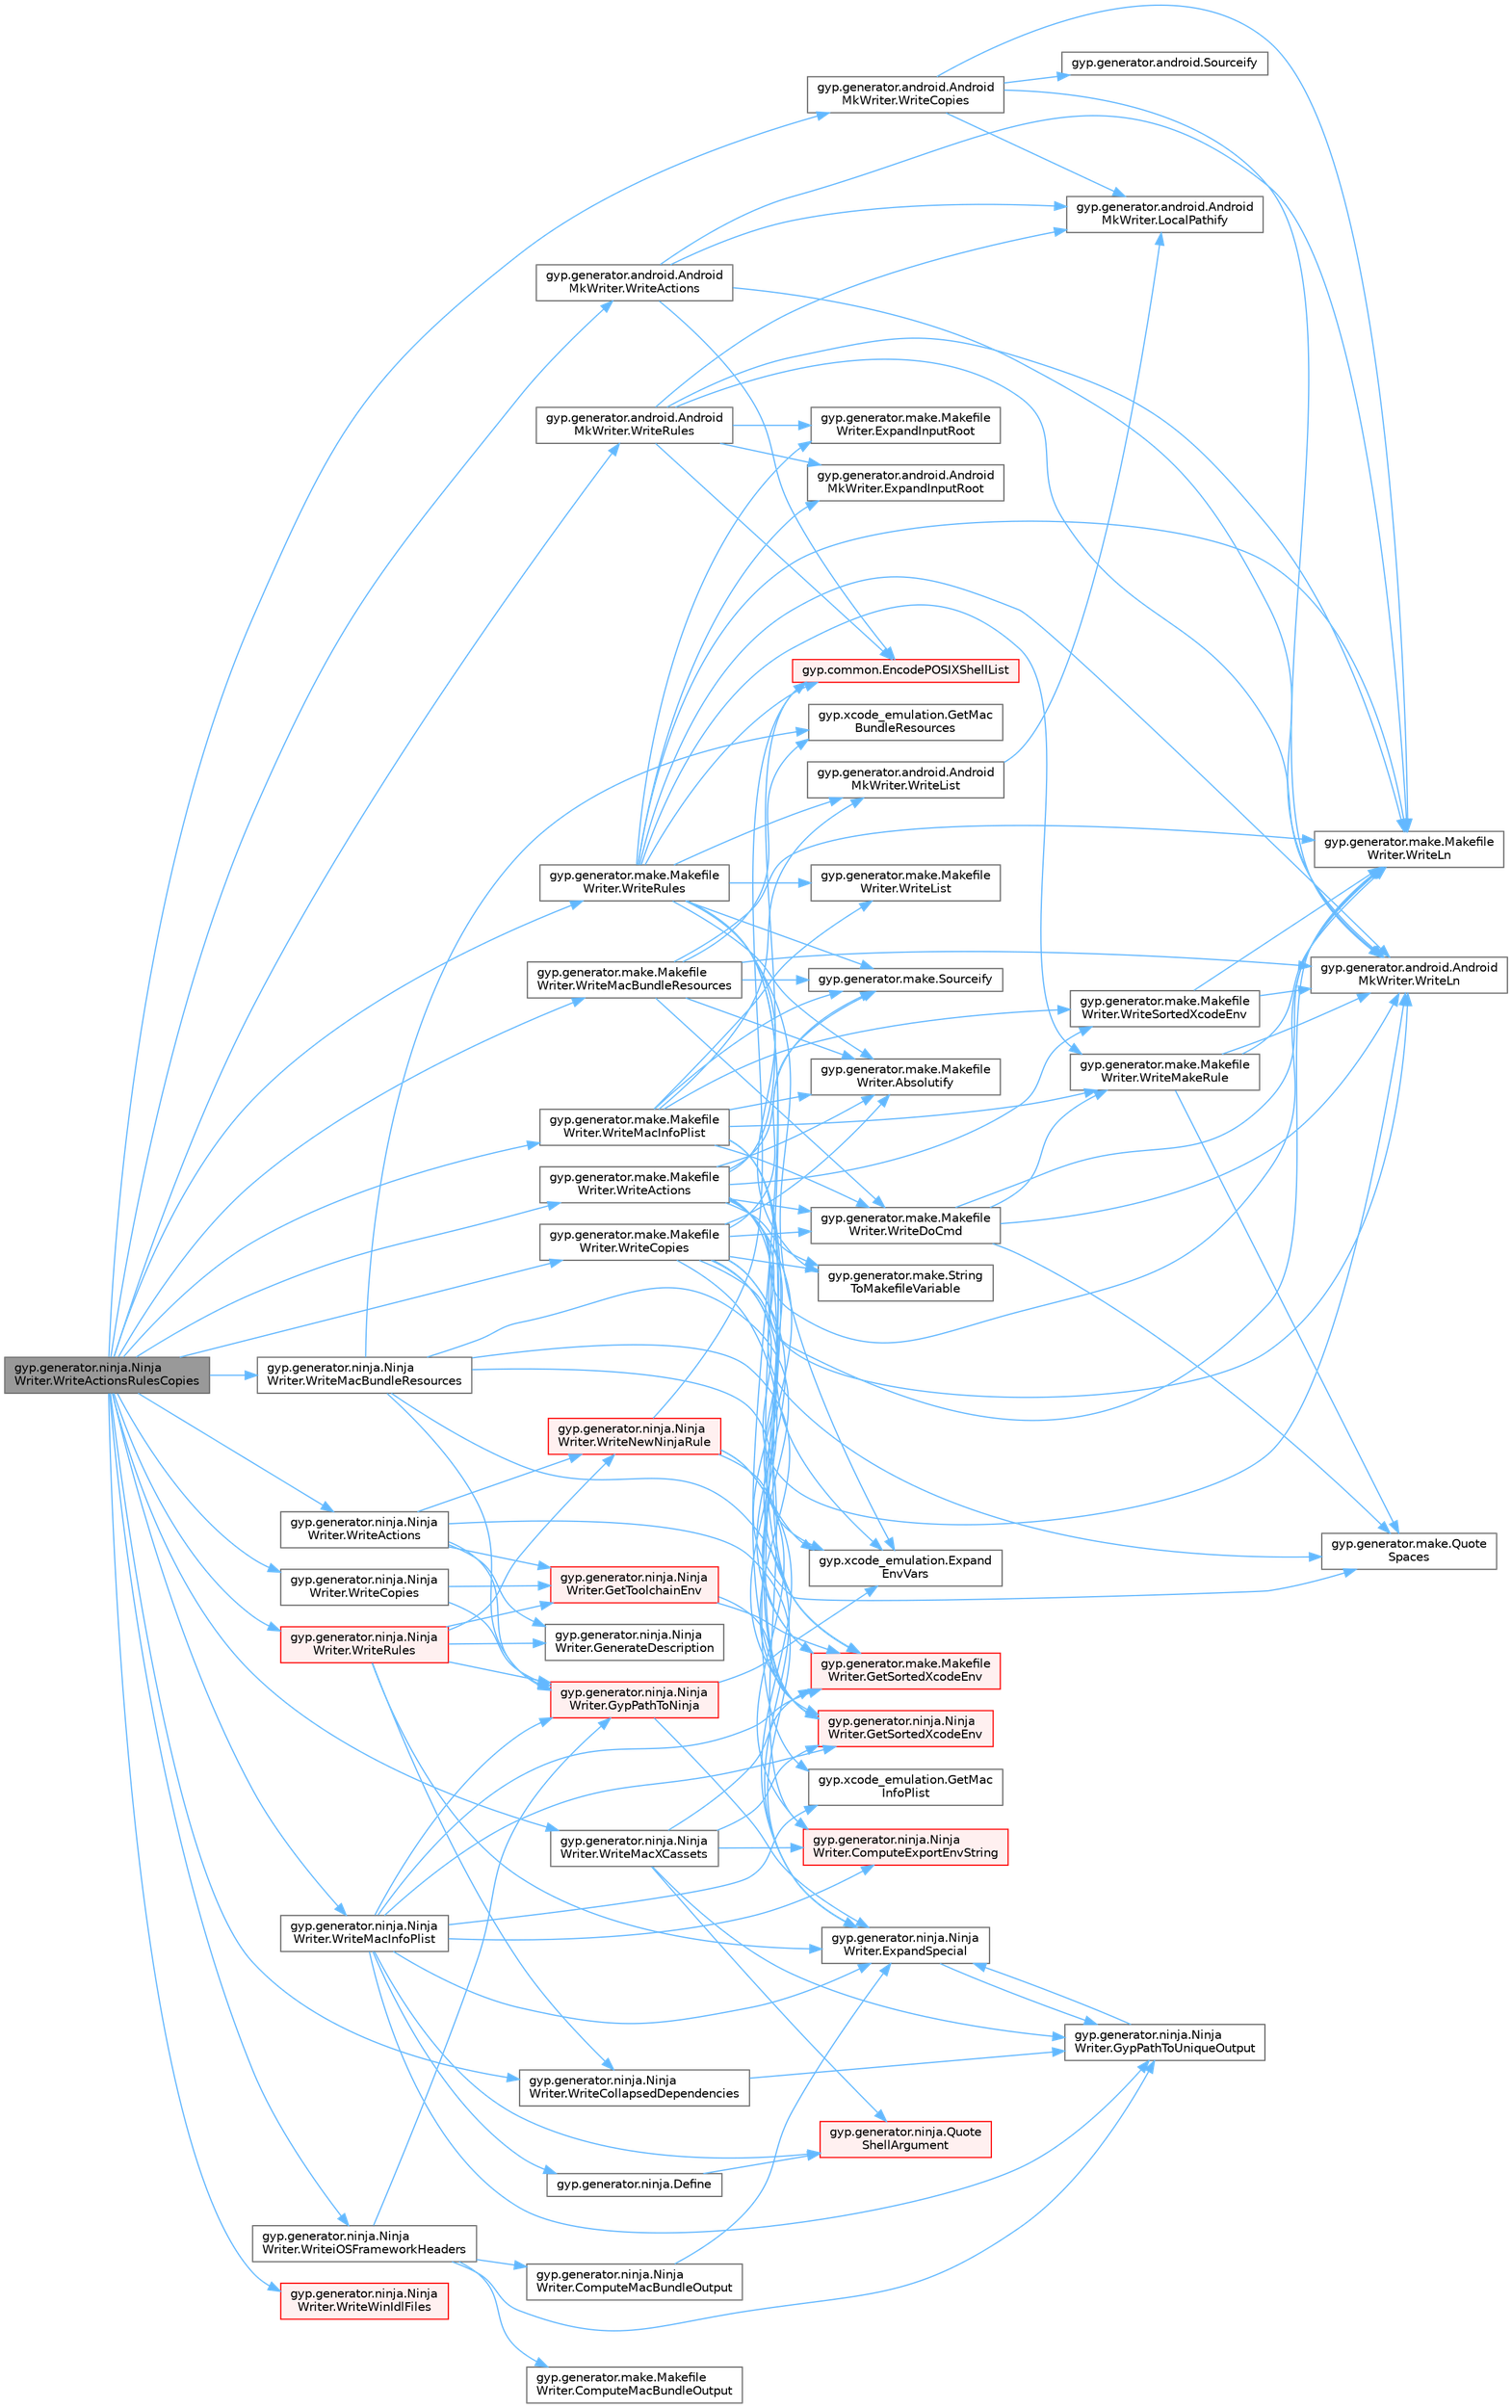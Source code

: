 digraph "gyp.generator.ninja.NinjaWriter.WriteActionsRulesCopies"
{
 // LATEX_PDF_SIZE
  bgcolor="transparent";
  edge [fontname=Helvetica,fontsize=10,labelfontname=Helvetica,labelfontsize=10];
  node [fontname=Helvetica,fontsize=10,shape=box,height=0.2,width=0.4];
  rankdir="LR";
  Node1 [id="Node000001",label="gyp.generator.ninja.Ninja\lWriter.WriteActionsRulesCopies",height=0.2,width=0.4,color="gray40", fillcolor="grey60", style="filled", fontcolor="black",tooltip=" "];
  Node1 -> Node2 [id="edge1_Node000001_Node000002",color="steelblue1",style="solid",tooltip=" "];
  Node2 [id="Node000002",label="gyp.generator.android.Android\lMkWriter.WriteActions",height=0.2,width=0.4,color="grey40", fillcolor="white", style="filled",URL="$classgyp_1_1generator_1_1android_1_1_android_mk_writer.html#a997c6f57693e9d1254987c885fe4a06a",tooltip=" "];
  Node2 -> Node3 [id="edge2_Node000002_Node000003",color="steelblue1",style="solid",tooltip=" "];
  Node3 [id="Node000003",label="gyp.common.EncodePOSIXShellList",height=0.2,width=0.4,color="red", fillcolor="#FFF0F0", style="filled",URL="$namespacegyp_1_1common.html#a1681405bb09a2eda416079b3ed7de917",tooltip=" "];
  Node2 -> Node5 [id="edge3_Node000002_Node000005",color="steelblue1",style="solid",tooltip=" "];
  Node5 [id="Node000005",label="gyp.generator.android.Android\lMkWriter.LocalPathify",height=0.2,width=0.4,color="grey40", fillcolor="white", style="filled",URL="$classgyp_1_1generator_1_1android_1_1_android_mk_writer.html#aadd56929484e5da3d614414dbb9bcd30",tooltip=" "];
  Node2 -> Node6 [id="edge4_Node000002_Node000006",color="steelblue1",style="solid",tooltip=" "];
  Node6 [id="Node000006",label="gyp.generator.android.Android\lMkWriter.WriteLn",height=0.2,width=0.4,color="grey40", fillcolor="white", style="filled",URL="$classgyp_1_1generator_1_1android_1_1_android_mk_writer.html#ac4046b7ff870a361f075cda0e1f872d1",tooltip=" "];
  Node2 -> Node7 [id="edge5_Node000002_Node000007",color="steelblue1",style="solid",tooltip=" "];
  Node7 [id="Node000007",label="gyp.generator.make.Makefile\lWriter.WriteLn",height=0.2,width=0.4,color="grey40", fillcolor="white", style="filled",URL="$classgyp_1_1generator_1_1make_1_1_makefile_writer.html#a17a233f04baf7a80e74f6a80aba806e3",tooltip=" "];
  Node1 -> Node8 [id="edge6_Node000001_Node000008",color="steelblue1",style="solid",tooltip=" "];
  Node8 [id="Node000008",label="gyp.generator.make.Makefile\lWriter.WriteActions",height=0.2,width=0.4,color="grey40", fillcolor="white", style="filled",URL="$classgyp_1_1generator_1_1make_1_1_makefile_writer.html#a87f45e4da15f7f2d31024a0650b02792",tooltip=" "];
  Node8 -> Node9 [id="edge7_Node000008_Node000009",color="steelblue1",style="solid",tooltip=" "];
  Node9 [id="Node000009",label="gyp.generator.make.Makefile\lWriter.Absolutify",height=0.2,width=0.4,color="grey40", fillcolor="white", style="filled",URL="$classgyp_1_1generator_1_1make_1_1_makefile_writer.html#a816dabf238bab25ebea8c3df754d4095",tooltip=" "];
  Node8 -> Node3 [id="edge8_Node000008_Node000003",color="steelblue1",style="solid",tooltip=" "];
  Node8 -> Node10 [id="edge9_Node000008_Node000010",color="steelblue1",style="solid",tooltip=" "];
  Node10 [id="Node000010",label="gyp.xcode_emulation.Expand\lEnvVars",height=0.2,width=0.4,color="grey40", fillcolor="white", style="filled",URL="$namespacegyp_1_1xcode__emulation.html#afee27957b3747fbfe3d8d802127c0f31",tooltip=" "];
  Node8 -> Node11 [id="edge10_Node000008_Node000011",color="steelblue1",style="solid",tooltip=" "];
  Node11 [id="Node000011",label="gyp.generator.make.Makefile\lWriter.GetSortedXcodeEnv",height=0.2,width=0.4,color="red", fillcolor="#FFF0F0", style="filled",URL="$classgyp_1_1generator_1_1make_1_1_makefile_writer.html#a57505798c1ee0e9f82b5e50571507891",tooltip=" "];
  Node8 -> Node21 [id="edge11_Node000008_Node000021",color="steelblue1",style="solid",tooltip=" "];
  Node21 [id="Node000021",label="gyp.generator.ninja.Ninja\lWriter.GetSortedXcodeEnv",height=0.2,width=0.4,color="red", fillcolor="#FFF0F0", style="filled",URL="$classgyp_1_1generator_1_1ninja_1_1_ninja_writer.html#a8780da0dd0802cd4b500ea408b443d88",tooltip=" "];
  Node8 -> Node22 [id="edge12_Node000008_Node000022",color="steelblue1",style="solid",tooltip=" "];
  Node22 [id="Node000022",label="gyp.generator.make.Quote\lSpaces",height=0.2,width=0.4,color="grey40", fillcolor="white", style="filled",URL="$namespacegyp_1_1generator_1_1make.html#ac6a5dffb9984a27c290087a8e4ec356d",tooltip=" "];
  Node8 -> Node23 [id="edge13_Node000008_Node000023",color="steelblue1",style="solid",tooltip=" "];
  Node23 [id="Node000023",label="gyp.generator.make.Sourceify",height=0.2,width=0.4,color="grey40", fillcolor="white", style="filled",URL="$namespacegyp_1_1generator_1_1make.html#a18288092ca27a15d056c5b43ce8d5544",tooltip=" "];
  Node8 -> Node24 [id="edge14_Node000008_Node000024",color="steelblue1",style="solid",tooltip=" "];
  Node24 [id="Node000024",label="gyp.generator.make.String\lToMakefileVariable",height=0.2,width=0.4,color="grey40", fillcolor="white", style="filled",URL="$namespacegyp_1_1generator_1_1make.html#a2731f121b5bfa02a1cf2a1f18044f340",tooltip=" "];
  Node8 -> Node25 [id="edge15_Node000008_Node000025",color="steelblue1",style="solid",tooltip=" "];
  Node25 [id="Node000025",label="gyp.generator.make.Makefile\lWriter.WriteDoCmd",height=0.2,width=0.4,color="grey40", fillcolor="white", style="filled",URL="$classgyp_1_1generator_1_1make_1_1_makefile_writer.html#a5ef8042b21d9a775334ba75f18342af4",tooltip=" "];
  Node25 -> Node22 [id="edge16_Node000025_Node000022",color="steelblue1",style="solid",tooltip=" "];
  Node25 -> Node6 [id="edge17_Node000025_Node000006",color="steelblue1",style="solid",tooltip=" "];
  Node25 -> Node7 [id="edge18_Node000025_Node000007",color="steelblue1",style="solid",tooltip=" "];
  Node25 -> Node26 [id="edge19_Node000025_Node000026",color="steelblue1",style="solid",tooltip=" "];
  Node26 [id="Node000026",label="gyp.generator.make.Makefile\lWriter.WriteMakeRule",height=0.2,width=0.4,color="grey40", fillcolor="white", style="filled",URL="$classgyp_1_1generator_1_1make_1_1_makefile_writer.html#a8ba5ca23b361a619efb7e7061fac11f3",tooltip=" "];
  Node26 -> Node22 [id="edge20_Node000026_Node000022",color="steelblue1",style="solid",tooltip=" "];
  Node26 -> Node6 [id="edge21_Node000026_Node000006",color="steelblue1",style="solid",tooltip=" "];
  Node26 -> Node7 [id="edge22_Node000026_Node000007",color="steelblue1",style="solid",tooltip=" "];
  Node8 -> Node6 [id="edge23_Node000008_Node000006",color="steelblue1",style="solid",tooltip=" "];
  Node8 -> Node7 [id="edge24_Node000008_Node000007",color="steelblue1",style="solid",tooltip=" "];
  Node8 -> Node27 [id="edge25_Node000008_Node000027",color="steelblue1",style="solid",tooltip=" "];
  Node27 [id="Node000027",label="gyp.generator.make.Makefile\lWriter.WriteSortedXcodeEnv",height=0.2,width=0.4,color="grey40", fillcolor="white", style="filled",URL="$classgyp_1_1generator_1_1make_1_1_makefile_writer.html#a83541d18ae321c728b59649b65d6e7b4",tooltip=" "];
  Node27 -> Node6 [id="edge26_Node000027_Node000006",color="steelblue1",style="solid",tooltip=" "];
  Node27 -> Node7 [id="edge27_Node000027_Node000007",color="steelblue1",style="solid",tooltip=" "];
  Node1 -> Node28 [id="edge28_Node000001_Node000028",color="steelblue1",style="solid",tooltip=" "];
  Node28 [id="Node000028",label="gyp.generator.ninja.Ninja\lWriter.WriteActions",height=0.2,width=0.4,color="grey40", fillcolor="white", style="filled",URL="$classgyp_1_1generator_1_1ninja_1_1_ninja_writer.html#a655dd768b80c8065f498f0775ca48906",tooltip=" "];
  Node28 -> Node29 [id="edge29_Node000028_Node000029",color="steelblue1",style="solid",tooltip=" "];
  Node29 [id="Node000029",label="gyp.generator.ninja.Ninja\lWriter.ExpandSpecial",height=0.2,width=0.4,color="grey40", fillcolor="white", style="filled",URL="$classgyp_1_1generator_1_1ninja_1_1_ninja_writer.html#a52aa9f598a25ee831aadad87f5ff24ac",tooltip=" "];
  Node29 -> Node30 [id="edge30_Node000029_Node000030",color="steelblue1",style="solid",tooltip=" "];
  Node30 [id="Node000030",label="gyp.generator.ninja.Ninja\lWriter.GypPathToUniqueOutput",height=0.2,width=0.4,color="grey40", fillcolor="white", style="filled",URL="$classgyp_1_1generator_1_1ninja_1_1_ninja_writer.html#a9eb0b2da57de236bf240557d8780c03e",tooltip=" "];
  Node30 -> Node29 [id="edge31_Node000030_Node000029",color="steelblue1",style="solid",tooltip=" "];
  Node28 -> Node31 [id="edge32_Node000028_Node000031",color="steelblue1",style="solid",tooltip=" "];
  Node31 [id="Node000031",label="gyp.generator.ninja.Ninja\lWriter.GenerateDescription",height=0.2,width=0.4,color="grey40", fillcolor="white", style="filled",URL="$classgyp_1_1generator_1_1ninja_1_1_ninja_writer.html#ab932f82f0ce5528dd4788404d7859ebc",tooltip=" "];
  Node28 -> Node32 [id="edge33_Node000028_Node000032",color="steelblue1",style="solid",tooltip=" "];
  Node32 [id="Node000032",label="gyp.generator.ninja.Ninja\lWriter.GetToolchainEnv",height=0.2,width=0.4,color="red", fillcolor="#FFF0F0", style="filled",URL="$classgyp_1_1generator_1_1ninja_1_1_ninja_writer.html#a2962b9ea2d3afea5869d18aa3361a2e2",tooltip=" "];
  Node32 -> Node11 [id="edge34_Node000032_Node000011",color="steelblue1",style="solid",tooltip=" "];
  Node32 -> Node21 [id="edge35_Node000032_Node000021",color="steelblue1",style="solid",tooltip=" "];
  Node28 -> Node34 [id="edge36_Node000028_Node000034",color="steelblue1",style="solid",tooltip=" "];
  Node34 [id="Node000034",label="gyp.generator.ninja.Ninja\lWriter.GypPathToNinja",height=0.2,width=0.4,color="red", fillcolor="#FFF0F0", style="filled",URL="$classgyp_1_1generator_1_1ninja_1_1_ninja_writer.html#a037fa437e649d954424febeed3260cf6",tooltip=" "];
  Node34 -> Node10 [id="edge37_Node000034_Node000010",color="steelblue1",style="solid",tooltip=" "];
  Node34 -> Node29 [id="edge38_Node000034_Node000029",color="steelblue1",style="solid",tooltip=" "];
  Node28 -> Node36 [id="edge39_Node000028_Node000036",color="steelblue1",style="solid",tooltip=" "];
  Node36 [id="Node000036",label="gyp.generator.ninja.Ninja\lWriter.WriteNewNinjaRule",height=0.2,width=0.4,color="red", fillcolor="#FFF0F0", style="filled",URL="$classgyp_1_1generator_1_1ninja_1_1_ninja_writer.html#ad4a64c2727dfb76b55e7c918c5299381",tooltip=" "];
  Node36 -> Node37 [id="edge40_Node000036_Node000037",color="steelblue1",style="solid",tooltip=" "];
  Node37 [id="Node000037",label="gyp.generator.ninja.Ninja\lWriter.ComputeExportEnvString",height=0.2,width=0.4,color="red", fillcolor="#FFF0F0", style="filled",URL="$classgyp_1_1generator_1_1ninja_1_1_ninja_writer.html#a97780b7dc2817c79f1defbcc8e7342d7",tooltip=" "];
  Node36 -> Node3 [id="edge41_Node000036_Node000003",color="steelblue1",style="solid",tooltip=" "];
  Node36 -> Node10 [id="edge42_Node000036_Node000010",color="steelblue1",style="solid",tooltip=" "];
  Node36 -> Node29 [id="edge43_Node000036_Node000029",color="steelblue1",style="solid",tooltip=" "];
  Node1 -> Node40 [id="edge44_Node000001_Node000040",color="steelblue1",style="solid",tooltip=" "];
  Node40 [id="Node000040",label="gyp.generator.ninja.Ninja\lWriter.WriteCollapsedDependencies",height=0.2,width=0.4,color="grey40", fillcolor="white", style="filled",URL="$classgyp_1_1generator_1_1ninja_1_1_ninja_writer.html#a57fa8abb97fa2a2044a127997ca29af2",tooltip=" "];
  Node40 -> Node30 [id="edge45_Node000040_Node000030",color="steelblue1",style="solid",tooltip=" "];
  Node1 -> Node41 [id="edge46_Node000001_Node000041",color="steelblue1",style="solid",tooltip=" "];
  Node41 [id="Node000041",label="gyp.generator.android.Android\lMkWriter.WriteCopies",height=0.2,width=0.4,color="grey40", fillcolor="white", style="filled",URL="$classgyp_1_1generator_1_1android_1_1_android_mk_writer.html#a620445f975ae8b4f85b42c73fdb18d91",tooltip=" "];
  Node41 -> Node5 [id="edge47_Node000041_Node000005",color="steelblue1",style="solid",tooltip=" "];
  Node41 -> Node42 [id="edge48_Node000041_Node000042",color="steelblue1",style="solid",tooltip=" "];
  Node42 [id="Node000042",label="gyp.generator.android.Sourceify",height=0.2,width=0.4,color="grey40", fillcolor="white", style="filled",URL="$namespacegyp_1_1generator_1_1android.html#a27b0bbc0fc0a6154ceebf7b4224fa7bf",tooltip=" "];
  Node41 -> Node6 [id="edge49_Node000041_Node000006",color="steelblue1",style="solid",tooltip=" "];
  Node41 -> Node7 [id="edge50_Node000041_Node000007",color="steelblue1",style="solid",tooltip=" "];
  Node1 -> Node43 [id="edge51_Node000001_Node000043",color="steelblue1",style="solid",tooltip=" "];
  Node43 [id="Node000043",label="gyp.generator.make.Makefile\lWriter.WriteCopies",height=0.2,width=0.4,color="grey40", fillcolor="white", style="filled",URL="$classgyp_1_1generator_1_1make_1_1_makefile_writer.html#af034d9db2c14c0b6cf2d45e724c82b55",tooltip=" "];
  Node43 -> Node9 [id="edge52_Node000043_Node000009",color="steelblue1",style="solid",tooltip=" "];
  Node43 -> Node10 [id="edge53_Node000043_Node000010",color="steelblue1",style="solid",tooltip=" "];
  Node43 -> Node11 [id="edge54_Node000043_Node000011",color="steelblue1",style="solid",tooltip=" "];
  Node43 -> Node21 [id="edge55_Node000043_Node000021",color="steelblue1",style="solid",tooltip=" "];
  Node43 -> Node22 [id="edge56_Node000043_Node000022",color="steelblue1",style="solid",tooltip=" "];
  Node43 -> Node23 [id="edge57_Node000043_Node000023",color="steelblue1",style="solid",tooltip=" "];
  Node43 -> Node24 [id="edge58_Node000043_Node000024",color="steelblue1",style="solid",tooltip=" "];
  Node43 -> Node25 [id="edge59_Node000043_Node000025",color="steelblue1",style="solid",tooltip=" "];
  Node43 -> Node6 [id="edge60_Node000043_Node000006",color="steelblue1",style="solid",tooltip=" "];
  Node43 -> Node7 [id="edge61_Node000043_Node000007",color="steelblue1",style="solid",tooltip=" "];
  Node1 -> Node44 [id="edge62_Node000001_Node000044",color="steelblue1",style="solid",tooltip=" "];
  Node44 [id="Node000044",label="gyp.generator.ninja.Ninja\lWriter.WriteCopies",height=0.2,width=0.4,color="grey40", fillcolor="white", style="filled",URL="$classgyp_1_1generator_1_1ninja_1_1_ninja_writer.html#aa85c15f5a18f80d340f8b3e64df2c0a5",tooltip=" "];
  Node44 -> Node32 [id="edge63_Node000044_Node000032",color="steelblue1",style="solid",tooltip=" "];
  Node44 -> Node34 [id="edge64_Node000044_Node000034",color="steelblue1",style="solid",tooltip=" "];
  Node1 -> Node45 [id="edge65_Node000001_Node000045",color="steelblue1",style="solid",tooltip=" "];
  Node45 [id="Node000045",label="gyp.generator.ninja.Ninja\lWriter.WriteiOSFrameworkHeaders",height=0.2,width=0.4,color="grey40", fillcolor="white", style="filled",URL="$classgyp_1_1generator_1_1ninja_1_1_ninja_writer.html#ac9975ed5336cd68d74ffe92e0b6f372e",tooltip=" "];
  Node45 -> Node46 [id="edge66_Node000045_Node000046",color="steelblue1",style="solid",tooltip=" "];
  Node46 [id="Node000046",label="gyp.generator.make.Makefile\lWriter.ComputeMacBundleOutput",height=0.2,width=0.4,color="grey40", fillcolor="white", style="filled",URL="$classgyp_1_1generator_1_1make_1_1_makefile_writer.html#ab6ebcca014e43881fa2b679610536cee",tooltip=" "];
  Node45 -> Node47 [id="edge67_Node000045_Node000047",color="steelblue1",style="solid",tooltip=" "];
  Node47 [id="Node000047",label="gyp.generator.ninja.Ninja\lWriter.ComputeMacBundleOutput",height=0.2,width=0.4,color="grey40", fillcolor="white", style="filled",URL="$classgyp_1_1generator_1_1ninja_1_1_ninja_writer.html#a57e8f449fd4dbbc33e903f0c6685b99d",tooltip=" "];
  Node47 -> Node29 [id="edge68_Node000047_Node000029",color="steelblue1",style="solid",tooltip=" "];
  Node45 -> Node34 [id="edge69_Node000045_Node000034",color="steelblue1",style="solid",tooltip=" "];
  Node45 -> Node30 [id="edge70_Node000045_Node000030",color="steelblue1",style="solid",tooltip=" "];
  Node1 -> Node48 [id="edge71_Node000001_Node000048",color="steelblue1",style="solid",tooltip=" "];
  Node48 [id="Node000048",label="gyp.generator.make.Makefile\lWriter.WriteMacBundleResources",height=0.2,width=0.4,color="grey40", fillcolor="white", style="filled",URL="$classgyp_1_1generator_1_1make_1_1_makefile_writer.html#a0a42bd4fb4f5e0368deefab9fbd6af0c",tooltip=" "];
  Node48 -> Node9 [id="edge72_Node000048_Node000009",color="steelblue1",style="solid",tooltip=" "];
  Node48 -> Node49 [id="edge73_Node000048_Node000049",color="steelblue1",style="solid",tooltip=" "];
  Node49 [id="Node000049",label="gyp.xcode_emulation.GetMac\lBundleResources",height=0.2,width=0.4,color="grey40", fillcolor="white", style="filled",URL="$namespacegyp_1_1xcode__emulation.html#aaf99dbd070905d9d658d4b522c81c003",tooltip=" "];
  Node48 -> Node23 [id="edge74_Node000048_Node000023",color="steelblue1",style="solid",tooltip=" "];
  Node48 -> Node25 [id="edge75_Node000048_Node000025",color="steelblue1",style="solid",tooltip=" "];
  Node48 -> Node6 [id="edge76_Node000048_Node000006",color="steelblue1",style="solid",tooltip=" "];
  Node48 -> Node7 [id="edge77_Node000048_Node000007",color="steelblue1",style="solid",tooltip=" "];
  Node1 -> Node50 [id="edge78_Node000001_Node000050",color="steelblue1",style="solid",tooltip=" "];
  Node50 [id="Node000050",label="gyp.generator.ninja.Ninja\lWriter.WriteMacBundleResources",height=0.2,width=0.4,color="grey40", fillcolor="white", style="filled",URL="$classgyp_1_1generator_1_1ninja_1_1_ninja_writer.html#ae79938b1b1859f0f413b3ad68dcdfe9d",tooltip=" "];
  Node50 -> Node37 [id="edge79_Node000050_Node000037",color="steelblue1",style="solid",tooltip=" "];
  Node50 -> Node29 [id="edge80_Node000050_Node000029",color="steelblue1",style="solid",tooltip=" "];
  Node50 -> Node49 [id="edge81_Node000050_Node000049",color="steelblue1",style="solid",tooltip=" "];
  Node50 -> Node11 [id="edge82_Node000050_Node000011",color="steelblue1",style="solid",tooltip=" "];
  Node50 -> Node21 [id="edge83_Node000050_Node000021",color="steelblue1",style="solid",tooltip=" "];
  Node50 -> Node34 [id="edge84_Node000050_Node000034",color="steelblue1",style="solid",tooltip=" "];
  Node1 -> Node51 [id="edge85_Node000001_Node000051",color="steelblue1",style="solid",tooltip=" "];
  Node51 [id="Node000051",label="gyp.generator.make.Makefile\lWriter.WriteMacInfoPlist",height=0.2,width=0.4,color="grey40", fillcolor="white", style="filled",URL="$classgyp_1_1generator_1_1make_1_1_makefile_writer.html#ad8c5e797b53aebe7208aeb7e49f54608",tooltip=" "];
  Node51 -> Node9 [id="edge86_Node000051_Node000009",color="steelblue1",style="solid",tooltip=" "];
  Node51 -> Node52 [id="edge87_Node000051_Node000052",color="steelblue1",style="solid",tooltip=" "];
  Node52 [id="Node000052",label="gyp.xcode_emulation.GetMac\lInfoPlist",height=0.2,width=0.4,color="grey40", fillcolor="white", style="filled",URL="$namespacegyp_1_1xcode__emulation.html#acc53bd4d5c573ebe3e5c1678ce90ad95",tooltip=" "];
  Node51 -> Node11 [id="edge88_Node000051_Node000011",color="steelblue1",style="solid",tooltip=" "];
  Node51 -> Node21 [id="edge89_Node000051_Node000021",color="steelblue1",style="solid",tooltip=" "];
  Node51 -> Node23 [id="edge90_Node000051_Node000023",color="steelblue1",style="solid",tooltip=" "];
  Node51 -> Node25 [id="edge91_Node000051_Node000025",color="steelblue1",style="solid",tooltip=" "];
  Node51 -> Node53 [id="edge92_Node000051_Node000053",color="steelblue1",style="solid",tooltip=" "];
  Node53 [id="Node000053",label="gyp.generator.android.Android\lMkWriter.WriteList",height=0.2,width=0.4,color="grey40", fillcolor="white", style="filled",URL="$classgyp_1_1generator_1_1android_1_1_android_mk_writer.html#a043072c186835f10859fccfc7409e708",tooltip=" "];
  Node53 -> Node5 [id="edge93_Node000053_Node000005",color="steelblue1",style="solid",tooltip=" "];
  Node51 -> Node54 [id="edge94_Node000051_Node000054",color="steelblue1",style="solid",tooltip=" "];
  Node54 [id="Node000054",label="gyp.generator.make.Makefile\lWriter.WriteList",height=0.2,width=0.4,color="grey40", fillcolor="white", style="filled",URL="$classgyp_1_1generator_1_1make_1_1_makefile_writer.html#a5360c1260320149d24ec59aa4e4b135a",tooltip=" "];
  Node51 -> Node26 [id="edge95_Node000051_Node000026",color="steelblue1",style="solid",tooltip=" "];
  Node51 -> Node27 [id="edge96_Node000051_Node000027",color="steelblue1",style="solid",tooltip=" "];
  Node1 -> Node55 [id="edge97_Node000001_Node000055",color="steelblue1",style="solid",tooltip=" "];
  Node55 [id="Node000055",label="gyp.generator.ninja.Ninja\lWriter.WriteMacInfoPlist",height=0.2,width=0.4,color="grey40", fillcolor="white", style="filled",URL="$classgyp_1_1generator_1_1ninja_1_1_ninja_writer.html#ab52416a6b9d952a205a3b1ba073f637e",tooltip=" "];
  Node55 -> Node37 [id="edge98_Node000055_Node000037",color="steelblue1",style="solid",tooltip=" "];
  Node55 -> Node56 [id="edge99_Node000055_Node000056",color="steelblue1",style="solid",tooltip=" "];
  Node56 [id="Node000056",label="gyp.generator.ninja.Define",height=0.2,width=0.4,color="grey40", fillcolor="white", style="filled",URL="$namespacegyp_1_1generator_1_1ninja.html#a63b6b82c8e1606325886eb7a5c98b8a9",tooltip=" "];
  Node56 -> Node57 [id="edge100_Node000056_Node000057",color="steelblue1",style="solid",tooltip=" "];
  Node57 [id="Node000057",label="gyp.generator.ninja.Quote\lShellArgument",height=0.2,width=0.4,color="red", fillcolor="#FFF0F0", style="filled",URL="$namespacegyp_1_1generator_1_1ninja.html#aa997d1d8d8219f59a8eca516eab874b0",tooltip=" "];
  Node55 -> Node29 [id="edge101_Node000055_Node000029",color="steelblue1",style="solid",tooltip=" "];
  Node55 -> Node52 [id="edge102_Node000055_Node000052",color="steelblue1",style="solid",tooltip=" "];
  Node55 -> Node11 [id="edge103_Node000055_Node000011",color="steelblue1",style="solid",tooltip=" "];
  Node55 -> Node21 [id="edge104_Node000055_Node000021",color="steelblue1",style="solid",tooltip=" "];
  Node55 -> Node34 [id="edge105_Node000055_Node000034",color="steelblue1",style="solid",tooltip=" "];
  Node55 -> Node30 [id="edge106_Node000055_Node000030",color="steelblue1",style="solid",tooltip=" "];
  Node55 -> Node57 [id="edge107_Node000055_Node000057",color="steelblue1",style="solid",tooltip=" "];
  Node1 -> Node58 [id="edge108_Node000001_Node000058",color="steelblue1",style="solid",tooltip=" "];
  Node58 [id="Node000058",label="gyp.generator.ninja.Ninja\lWriter.WriteMacXCassets",height=0.2,width=0.4,color="grey40", fillcolor="white", style="filled",URL="$classgyp_1_1generator_1_1ninja_1_1_ninja_writer.html#a01ae52c3483a1b3ff32359c6c58cfe2c",tooltip=" "];
  Node58 -> Node37 [id="edge109_Node000058_Node000037",color="steelblue1",style="solid",tooltip=" "];
  Node58 -> Node11 [id="edge110_Node000058_Node000011",color="steelblue1",style="solid",tooltip=" "];
  Node58 -> Node21 [id="edge111_Node000058_Node000021",color="steelblue1",style="solid",tooltip=" "];
  Node58 -> Node30 [id="edge112_Node000058_Node000030",color="steelblue1",style="solid",tooltip=" "];
  Node58 -> Node57 [id="edge113_Node000058_Node000057",color="steelblue1",style="solid",tooltip=" "];
  Node1 -> Node59 [id="edge114_Node000001_Node000059",color="steelblue1",style="solid",tooltip=" "];
  Node59 [id="Node000059",label="gyp.generator.android.Android\lMkWriter.WriteRules",height=0.2,width=0.4,color="grey40", fillcolor="white", style="filled",URL="$classgyp_1_1generator_1_1android_1_1_android_mk_writer.html#a80a387a437f2c8a5deed813e2ddc924d",tooltip=" "];
  Node59 -> Node3 [id="edge115_Node000059_Node000003",color="steelblue1",style="solid",tooltip=" "];
  Node59 -> Node60 [id="edge116_Node000059_Node000060",color="steelblue1",style="solid",tooltip=" "];
  Node60 [id="Node000060",label="gyp.generator.android.Android\lMkWriter.ExpandInputRoot",height=0.2,width=0.4,color="grey40", fillcolor="white", style="filled",URL="$classgyp_1_1generator_1_1android_1_1_android_mk_writer.html#a095f55ed01efb9380c770c0f6f703f4d",tooltip=" "];
  Node59 -> Node61 [id="edge117_Node000059_Node000061",color="steelblue1",style="solid",tooltip=" "];
  Node61 [id="Node000061",label="gyp.generator.make.Makefile\lWriter.ExpandInputRoot",height=0.2,width=0.4,color="grey40", fillcolor="white", style="filled",URL="$classgyp_1_1generator_1_1make_1_1_makefile_writer.html#a839218e2e207caa03c9a8cf2a4b2f2c1",tooltip=" "];
  Node59 -> Node5 [id="edge118_Node000059_Node000005",color="steelblue1",style="solid",tooltip=" "];
  Node59 -> Node6 [id="edge119_Node000059_Node000006",color="steelblue1",style="solid",tooltip=" "];
  Node59 -> Node7 [id="edge120_Node000059_Node000007",color="steelblue1",style="solid",tooltip=" "];
  Node1 -> Node62 [id="edge121_Node000001_Node000062",color="steelblue1",style="solid",tooltip=" "];
  Node62 [id="Node000062",label="gyp.generator.make.Makefile\lWriter.WriteRules",height=0.2,width=0.4,color="grey40", fillcolor="white", style="filled",URL="$classgyp_1_1generator_1_1make_1_1_makefile_writer.html#ae651401a37dc9cf675f8d333a1550bf4",tooltip=" "];
  Node62 -> Node9 [id="edge122_Node000062_Node000009",color="steelblue1",style="solid",tooltip=" "];
  Node62 -> Node3 [id="edge123_Node000062_Node000003",color="steelblue1",style="solid",tooltip=" "];
  Node62 -> Node10 [id="edge124_Node000062_Node000010",color="steelblue1",style="solid",tooltip=" "];
  Node62 -> Node60 [id="edge125_Node000062_Node000060",color="steelblue1",style="solid",tooltip=" "];
  Node62 -> Node61 [id="edge126_Node000062_Node000061",color="steelblue1",style="solid",tooltip=" "];
  Node62 -> Node11 [id="edge127_Node000062_Node000011",color="steelblue1",style="solid",tooltip=" "];
  Node62 -> Node21 [id="edge128_Node000062_Node000021",color="steelblue1",style="solid",tooltip=" "];
  Node62 -> Node23 [id="edge129_Node000062_Node000023",color="steelblue1",style="solid",tooltip=" "];
  Node62 -> Node24 [id="edge130_Node000062_Node000024",color="steelblue1",style="solid",tooltip=" "];
  Node62 -> Node53 [id="edge131_Node000062_Node000053",color="steelblue1",style="solid",tooltip=" "];
  Node62 -> Node54 [id="edge132_Node000062_Node000054",color="steelblue1",style="solid",tooltip=" "];
  Node62 -> Node6 [id="edge133_Node000062_Node000006",color="steelblue1",style="solid",tooltip=" "];
  Node62 -> Node7 [id="edge134_Node000062_Node000007",color="steelblue1",style="solid",tooltip=" "];
  Node62 -> Node26 [id="edge135_Node000062_Node000026",color="steelblue1",style="solid",tooltip=" "];
  Node1 -> Node63 [id="edge136_Node000001_Node000063",color="steelblue1",style="solid",tooltip=" "];
  Node63 [id="Node000063",label="gyp.generator.ninja.Ninja\lWriter.WriteRules",height=0.2,width=0.4,color="red", fillcolor="#FFF0F0", style="filled",URL="$classgyp_1_1generator_1_1ninja_1_1_ninja_writer.html#a9c7366ceaedc2c7f42743b108656668c",tooltip=" "];
  Node63 -> Node29 [id="edge137_Node000063_Node000029",color="steelblue1",style="solid",tooltip=" "];
  Node63 -> Node31 [id="edge138_Node000063_Node000031",color="steelblue1",style="solid",tooltip=" "];
  Node63 -> Node32 [id="edge139_Node000063_Node000032",color="steelblue1",style="solid",tooltip=" "];
  Node63 -> Node34 [id="edge140_Node000063_Node000034",color="steelblue1",style="solid",tooltip=" "];
  Node63 -> Node40 [id="edge141_Node000063_Node000040",color="steelblue1",style="solid",tooltip=" "];
  Node63 -> Node36 [id="edge142_Node000063_Node000036",color="steelblue1",style="solid",tooltip=" "];
  Node1 -> Node65 [id="edge143_Node000001_Node000065",color="steelblue1",style="solid",tooltip=" "];
  Node65 [id="Node000065",label="gyp.generator.ninja.Ninja\lWriter.WriteWinIdlFiles",height=0.2,width=0.4,color="red", fillcolor="#FFF0F0", style="filled",URL="$classgyp_1_1generator_1_1ninja_1_1_ninja_writer.html#aea467415fbc4ffc45c90ae34b57ac4e5",tooltip=" "];
}
